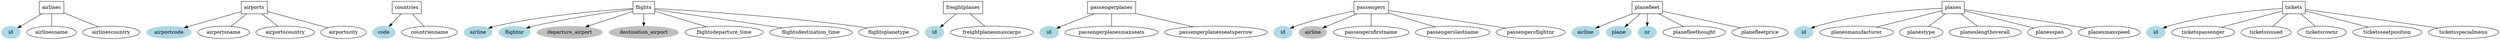digraph D {
airlines[shape=box];
airlinesid_PRI[shape=ellipse,style=filled,color=lightblue,dir=none,label="id"];
airlines->airlinesid_PRI
airlines->airlinesname[arrowhead=none]

airlines->airlinescountry[arrowhead=none]

airports[shape=box];
airportsairportcode_PRI[shape=ellipse,style=filled,color=lightblue,dir=none,label="airportcode"];
airports->airportsairportcode_PRI
airports->airportsname[arrowhead=none]

airports->airportscountry[arrowhead=none]

airports->airportscity[arrowhead=none]

countries[shape=box];
countriescode_PRI[shape=ellipse,style=filled,color=lightblue,dir=none,label="code"];
countries->countriescode_PRI
countries->countriesname[arrowhead=none]

flights[shape=box];
flightsairline_PRI[shape=ellipse,style=filled,color=lightblue,dir=none,label="airline"];
flights->flightsairline_PRI
flightsflightnr_PRI[shape=ellipse,style=filled,color=lightblue,dir=none,label="flightnr"];
flights->flightsflightnr_PRI
flightsdeparture_airport_MUL[shape=ellipse,style=filled,color=grey,label="departure_airport"];
flights->flightsdeparture_airport_MUL
flightsdestination_airport_MUL[shape=ellipse,style=filled,color=grey,label="destination_airport"];
flights->flightsdestination_airport_MUL
flights->flightsdeparture_time[arrowhead=none]

flights->flightsdestination_time[arrowhead=none]

flights->flightsplanetype[arrowhead=none]

freightplanes[shape=box];
freightplanesid_PRI[shape=ellipse,style=filled,color=lightblue,dir=none,label="id"];
freightplanes->freightplanesid_PRI
freightplanes->freightplanesmaxcargo[arrowhead=none]

passengerplanes[shape=box];
passengerplanesid_PRI[shape=ellipse,style=filled,color=lightblue,dir=none,label="id"];
passengerplanes->passengerplanesid_PRI
passengerplanes->passengerplanesmaxseats[arrowhead=none]

passengerplanes->passengerplanesseatsperrow[arrowhead=none]

passengers[shape=box];
passengersid_PRI[shape=ellipse,style=filled,color=lightblue,dir=none,label="id"];
passengers->passengersid_PRI
passengersairline_MUL[shape=ellipse,style=filled,color=grey,label="airline"];
passengers->passengersairline_MUL
passengers->passengersfirstname[arrowhead=none]

passengers->passengerslastname[arrowhead=none]

passengers->passengersflightnr[arrowhead=none]

planefleet[shape=box];
planefleetairline_PRI[shape=ellipse,style=filled,color=lightblue,dir=none,label="airline"];
planefleet->planefleetairline_PRI
planefleetplane_PRI[shape=ellipse,style=filled,color=lightblue,dir=none,label="plane"];
planefleet->planefleetplane_PRI
planefleetnr_PRI[shape=ellipse,style=filled,color=lightblue,dir=none,label="nr"];
planefleet->planefleetnr_PRI
planefleet->planefleetbought[arrowhead=none]

planefleet->planefleetprice[arrowhead=none]

planes[shape=box];
planesid_PRI[shape=ellipse,style=filled,color=lightblue,dir=none,label="id"];
planes->planesid_PRI
planes->planesmanufacturer[arrowhead=none]

planes->planestype[arrowhead=none]

planes->planeslengthoverall[arrowhead=none]

planes->planesspan[arrowhead=none]

planes->planesmaxspeed[arrowhead=none]

tickets[shape=box];
ticketsid_PRI[shape=ellipse,style=filled,color=lightblue,dir=none,label="id"];
tickets->ticketsid_PRI
tickets->ticketspassenger[arrowhead=none]

tickets->ticketsissued[arrowhead=none]

tickets->ticketsrownr[arrowhead=none]

tickets->ticketsseatposition[arrowhead=none]

tickets->ticketsspecialmenu[arrowhead=none]

}